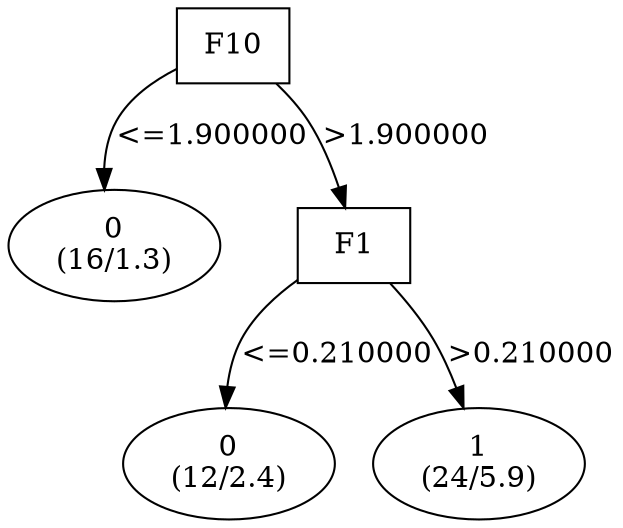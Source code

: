digraph YaDT {
n0 [ shape=box, label="F10\n"]
n0 -> n1 [label="<=1.900000"]
n1 [ shape=ellipse, label="0\n(16/1.3)"]
n0 -> n2 [label=">1.900000"]
n2 [ shape=box, label="F1\n"]
n2 -> n3 [label="<=0.210000"]
n3 [ shape=ellipse, label="0\n(12/2.4)"]
n2 -> n4 [label=">0.210000"]
n4 [ shape=ellipse, label="1\n(24/5.9)"]
}
